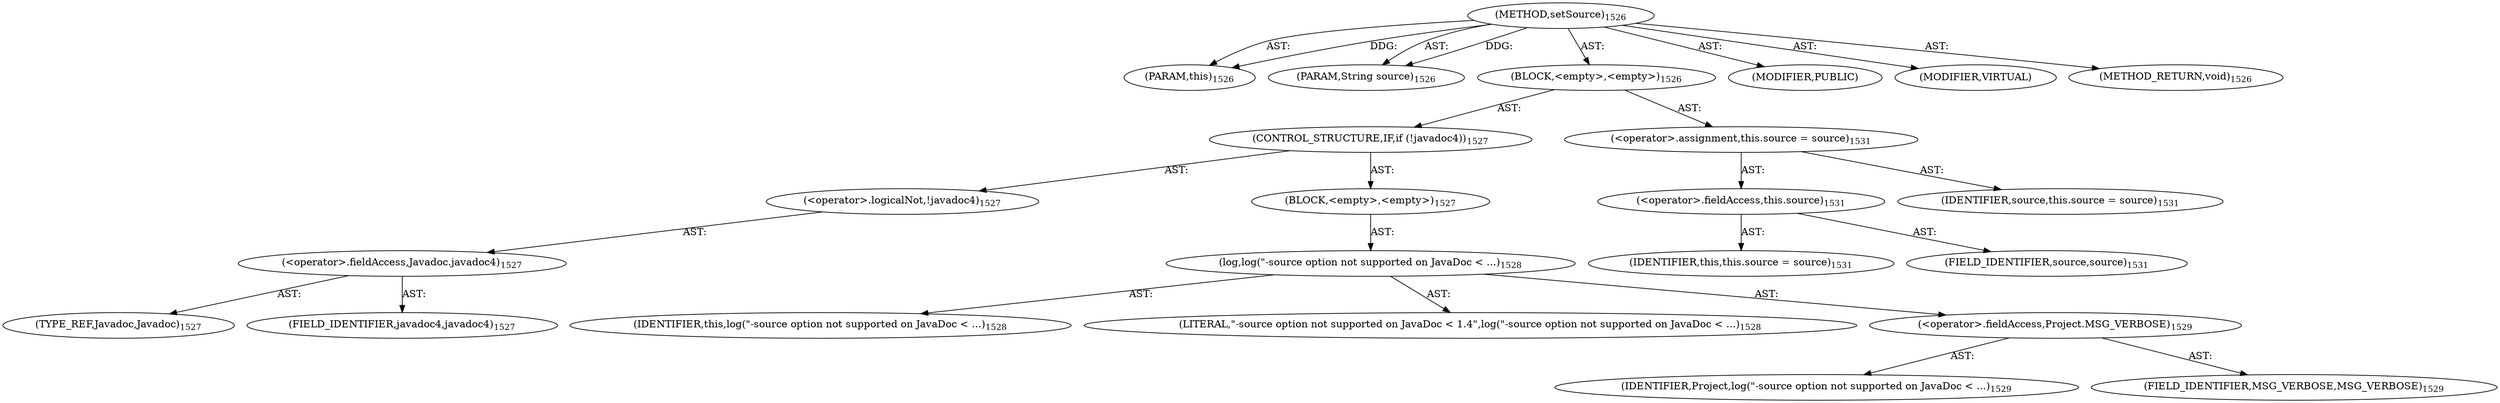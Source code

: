 digraph "setSource" {  
"111669149817" [label = <(METHOD,setSource)<SUB>1526</SUB>> ]
"115964117058" [label = <(PARAM,this)<SUB>1526</SUB>> ]
"115964117219" [label = <(PARAM,String source)<SUB>1526</SUB>> ]
"25769803971" [label = <(BLOCK,&lt;empty&gt;,&lt;empty&gt;)<SUB>1526</SUB>> ]
"47244640325" [label = <(CONTROL_STRUCTURE,IF,if (!javadoc4))<SUB>1527</SUB>> ]
"30064771704" [label = <(&lt;operator&gt;.logicalNot,!javadoc4)<SUB>1527</SUB>> ]
"30064771705" [label = <(&lt;operator&gt;.fieldAccess,Javadoc.javadoc4)<SUB>1527</SUB>> ]
"180388626452" [label = <(TYPE_REF,Javadoc,Javadoc)<SUB>1527</SUB>> ]
"55834575041" [label = <(FIELD_IDENTIFIER,javadoc4,javadoc4)<SUB>1527</SUB>> ]
"25769803972" [label = <(BLOCK,&lt;empty&gt;,&lt;empty&gt;)<SUB>1527</SUB>> ]
"30064771706" [label = <(log,log(&quot;-source option not supported on JavaDoc &lt; ...)<SUB>1528</SUB>> ]
"68719476810" [label = <(IDENTIFIER,this,log(&quot;-source option not supported on JavaDoc &lt; ...)<SUB>1528</SUB>> ]
"90194313317" [label = <(LITERAL,&quot;-source option not supported on JavaDoc &lt; 1.4&quot;,log(&quot;-source option not supported on JavaDoc &lt; ...)<SUB>1528</SUB>> ]
"30064771707" [label = <(&lt;operator&gt;.fieldAccess,Project.MSG_VERBOSE)<SUB>1529</SUB>> ]
"68719477256" [label = <(IDENTIFIER,Project,log(&quot;-source option not supported on JavaDoc &lt; ...)<SUB>1529</SUB>> ]
"55834575042" [label = <(FIELD_IDENTIFIER,MSG_VERBOSE,MSG_VERBOSE)<SUB>1529</SUB>> ]
"30064771708" [label = <(&lt;operator&gt;.assignment,this.source = source)<SUB>1531</SUB>> ]
"30064771709" [label = <(&lt;operator&gt;.fieldAccess,this.source)<SUB>1531</SUB>> ]
"68719476811" [label = <(IDENTIFIER,this,this.source = source)<SUB>1531</SUB>> ]
"55834575043" [label = <(FIELD_IDENTIFIER,source,source)<SUB>1531</SUB>> ]
"68719477257" [label = <(IDENTIFIER,source,this.source = source)<SUB>1531</SUB>> ]
"133143986480" [label = <(MODIFIER,PUBLIC)> ]
"133143986481" [label = <(MODIFIER,VIRTUAL)> ]
"128849019001" [label = <(METHOD_RETURN,void)<SUB>1526</SUB>> ]
  "111669149817" -> "115964117058"  [ label = "AST: "] 
  "111669149817" -> "115964117219"  [ label = "AST: "] 
  "111669149817" -> "25769803971"  [ label = "AST: "] 
  "111669149817" -> "133143986480"  [ label = "AST: "] 
  "111669149817" -> "133143986481"  [ label = "AST: "] 
  "111669149817" -> "128849019001"  [ label = "AST: "] 
  "25769803971" -> "47244640325"  [ label = "AST: "] 
  "25769803971" -> "30064771708"  [ label = "AST: "] 
  "47244640325" -> "30064771704"  [ label = "AST: "] 
  "47244640325" -> "25769803972"  [ label = "AST: "] 
  "30064771704" -> "30064771705"  [ label = "AST: "] 
  "30064771705" -> "180388626452"  [ label = "AST: "] 
  "30064771705" -> "55834575041"  [ label = "AST: "] 
  "25769803972" -> "30064771706"  [ label = "AST: "] 
  "30064771706" -> "68719476810"  [ label = "AST: "] 
  "30064771706" -> "90194313317"  [ label = "AST: "] 
  "30064771706" -> "30064771707"  [ label = "AST: "] 
  "30064771707" -> "68719477256"  [ label = "AST: "] 
  "30064771707" -> "55834575042"  [ label = "AST: "] 
  "30064771708" -> "30064771709"  [ label = "AST: "] 
  "30064771708" -> "68719477257"  [ label = "AST: "] 
  "30064771709" -> "68719476811"  [ label = "AST: "] 
  "30064771709" -> "55834575043"  [ label = "AST: "] 
  "111669149817" -> "115964117058"  [ label = "DDG: "] 
  "111669149817" -> "115964117219"  [ label = "DDG: "] 
}
